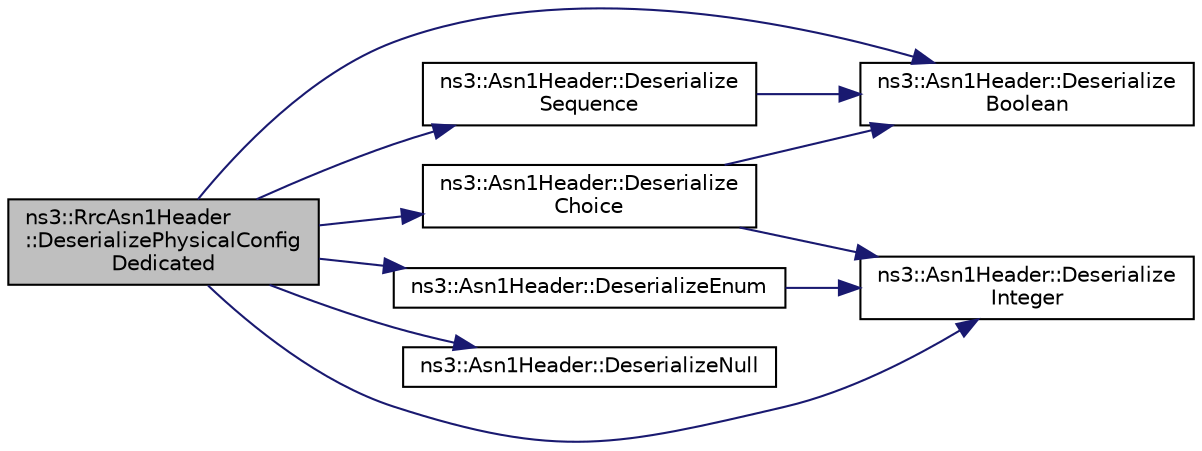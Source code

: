 digraph "ns3::RrcAsn1Header::DeserializePhysicalConfigDedicated"
{
 // LATEX_PDF_SIZE
  edge [fontname="Helvetica",fontsize="10",labelfontname="Helvetica",labelfontsize="10"];
  node [fontname="Helvetica",fontsize="10",shape=record];
  rankdir="LR";
  Node1 [label="ns3::RrcAsn1Header\l::DeserializePhysicalConfig\lDedicated",height=0.2,width=0.4,color="black", fillcolor="grey75", style="filled", fontcolor="black",tooltip="Deserialize physical config dedicated function."];
  Node1 -> Node2 [color="midnightblue",fontsize="10",style="solid",fontname="Helvetica"];
  Node2 [label="ns3::Asn1Header::Deserialize\lBoolean",height=0.2,width=0.4,color="black", fillcolor="white", style="filled",URL="$classns3_1_1_asn1_header.html#ab46f4b86988a0fbeb5df11a9bc46222d",tooltip="Deserialize a boolean."];
  Node1 -> Node3 [color="midnightblue",fontsize="10",style="solid",fontname="Helvetica"];
  Node3 [label="ns3::Asn1Header::Deserialize\lChoice",height=0.2,width=0.4,color="black", fillcolor="white", style="filled",URL="$classns3_1_1_asn1_header.html#a0af5881f07a0549a8693a1b75c229a90",tooltip="Deserialize a Choice (set of options)"];
  Node3 -> Node2 [color="midnightblue",fontsize="10",style="solid",fontname="Helvetica"];
  Node3 -> Node4 [color="midnightblue",fontsize="10",style="solid",fontname="Helvetica"];
  Node4 [label="ns3::Asn1Header::Deserialize\lInteger",height=0.2,width=0.4,color="black", fillcolor="white", style="filled",URL="$classns3_1_1_asn1_header.html#a49802c9af30018b078150e866b6ecae2",tooltip="Deserialize an integer."];
  Node1 -> Node5 [color="midnightblue",fontsize="10",style="solid",fontname="Helvetica"];
  Node5 [label="ns3::Asn1Header::DeserializeEnum",height=0.2,width=0.4,color="black", fillcolor="white", style="filled",URL="$classns3_1_1_asn1_header.html#a4fcc253e0eec3483c775b005c1875f2d",tooltip="Deserialize an Enum."];
  Node5 -> Node4 [color="midnightblue",fontsize="10",style="solid",fontname="Helvetica"];
  Node1 -> Node4 [color="midnightblue",fontsize="10",style="solid",fontname="Helvetica"];
  Node1 -> Node6 [color="midnightblue",fontsize="10",style="solid",fontname="Helvetica"];
  Node6 [label="ns3::Asn1Header::DeserializeNull",height=0.2,width=0.4,color="black", fillcolor="white", style="filled",URL="$classns3_1_1_asn1_header.html#a29bd4508f3f1ef636b3480f524fac0ce",tooltip="Deserialize nothing (null op)"];
  Node1 -> Node7 [color="midnightblue",fontsize="10",style="solid",fontname="Helvetica"];
  Node7 [label="ns3::Asn1Header::Deserialize\lSequence",height=0.2,width=0.4,color="black", fillcolor="white", style="filled",URL="$classns3_1_1_asn1_header.html#a58c68bb97ba3fe2e8fcdd7c208d672b2",tooltip="Deserialize a sequence."];
  Node7 -> Node2 [color="midnightblue",fontsize="10",style="solid",fontname="Helvetica"];
}
